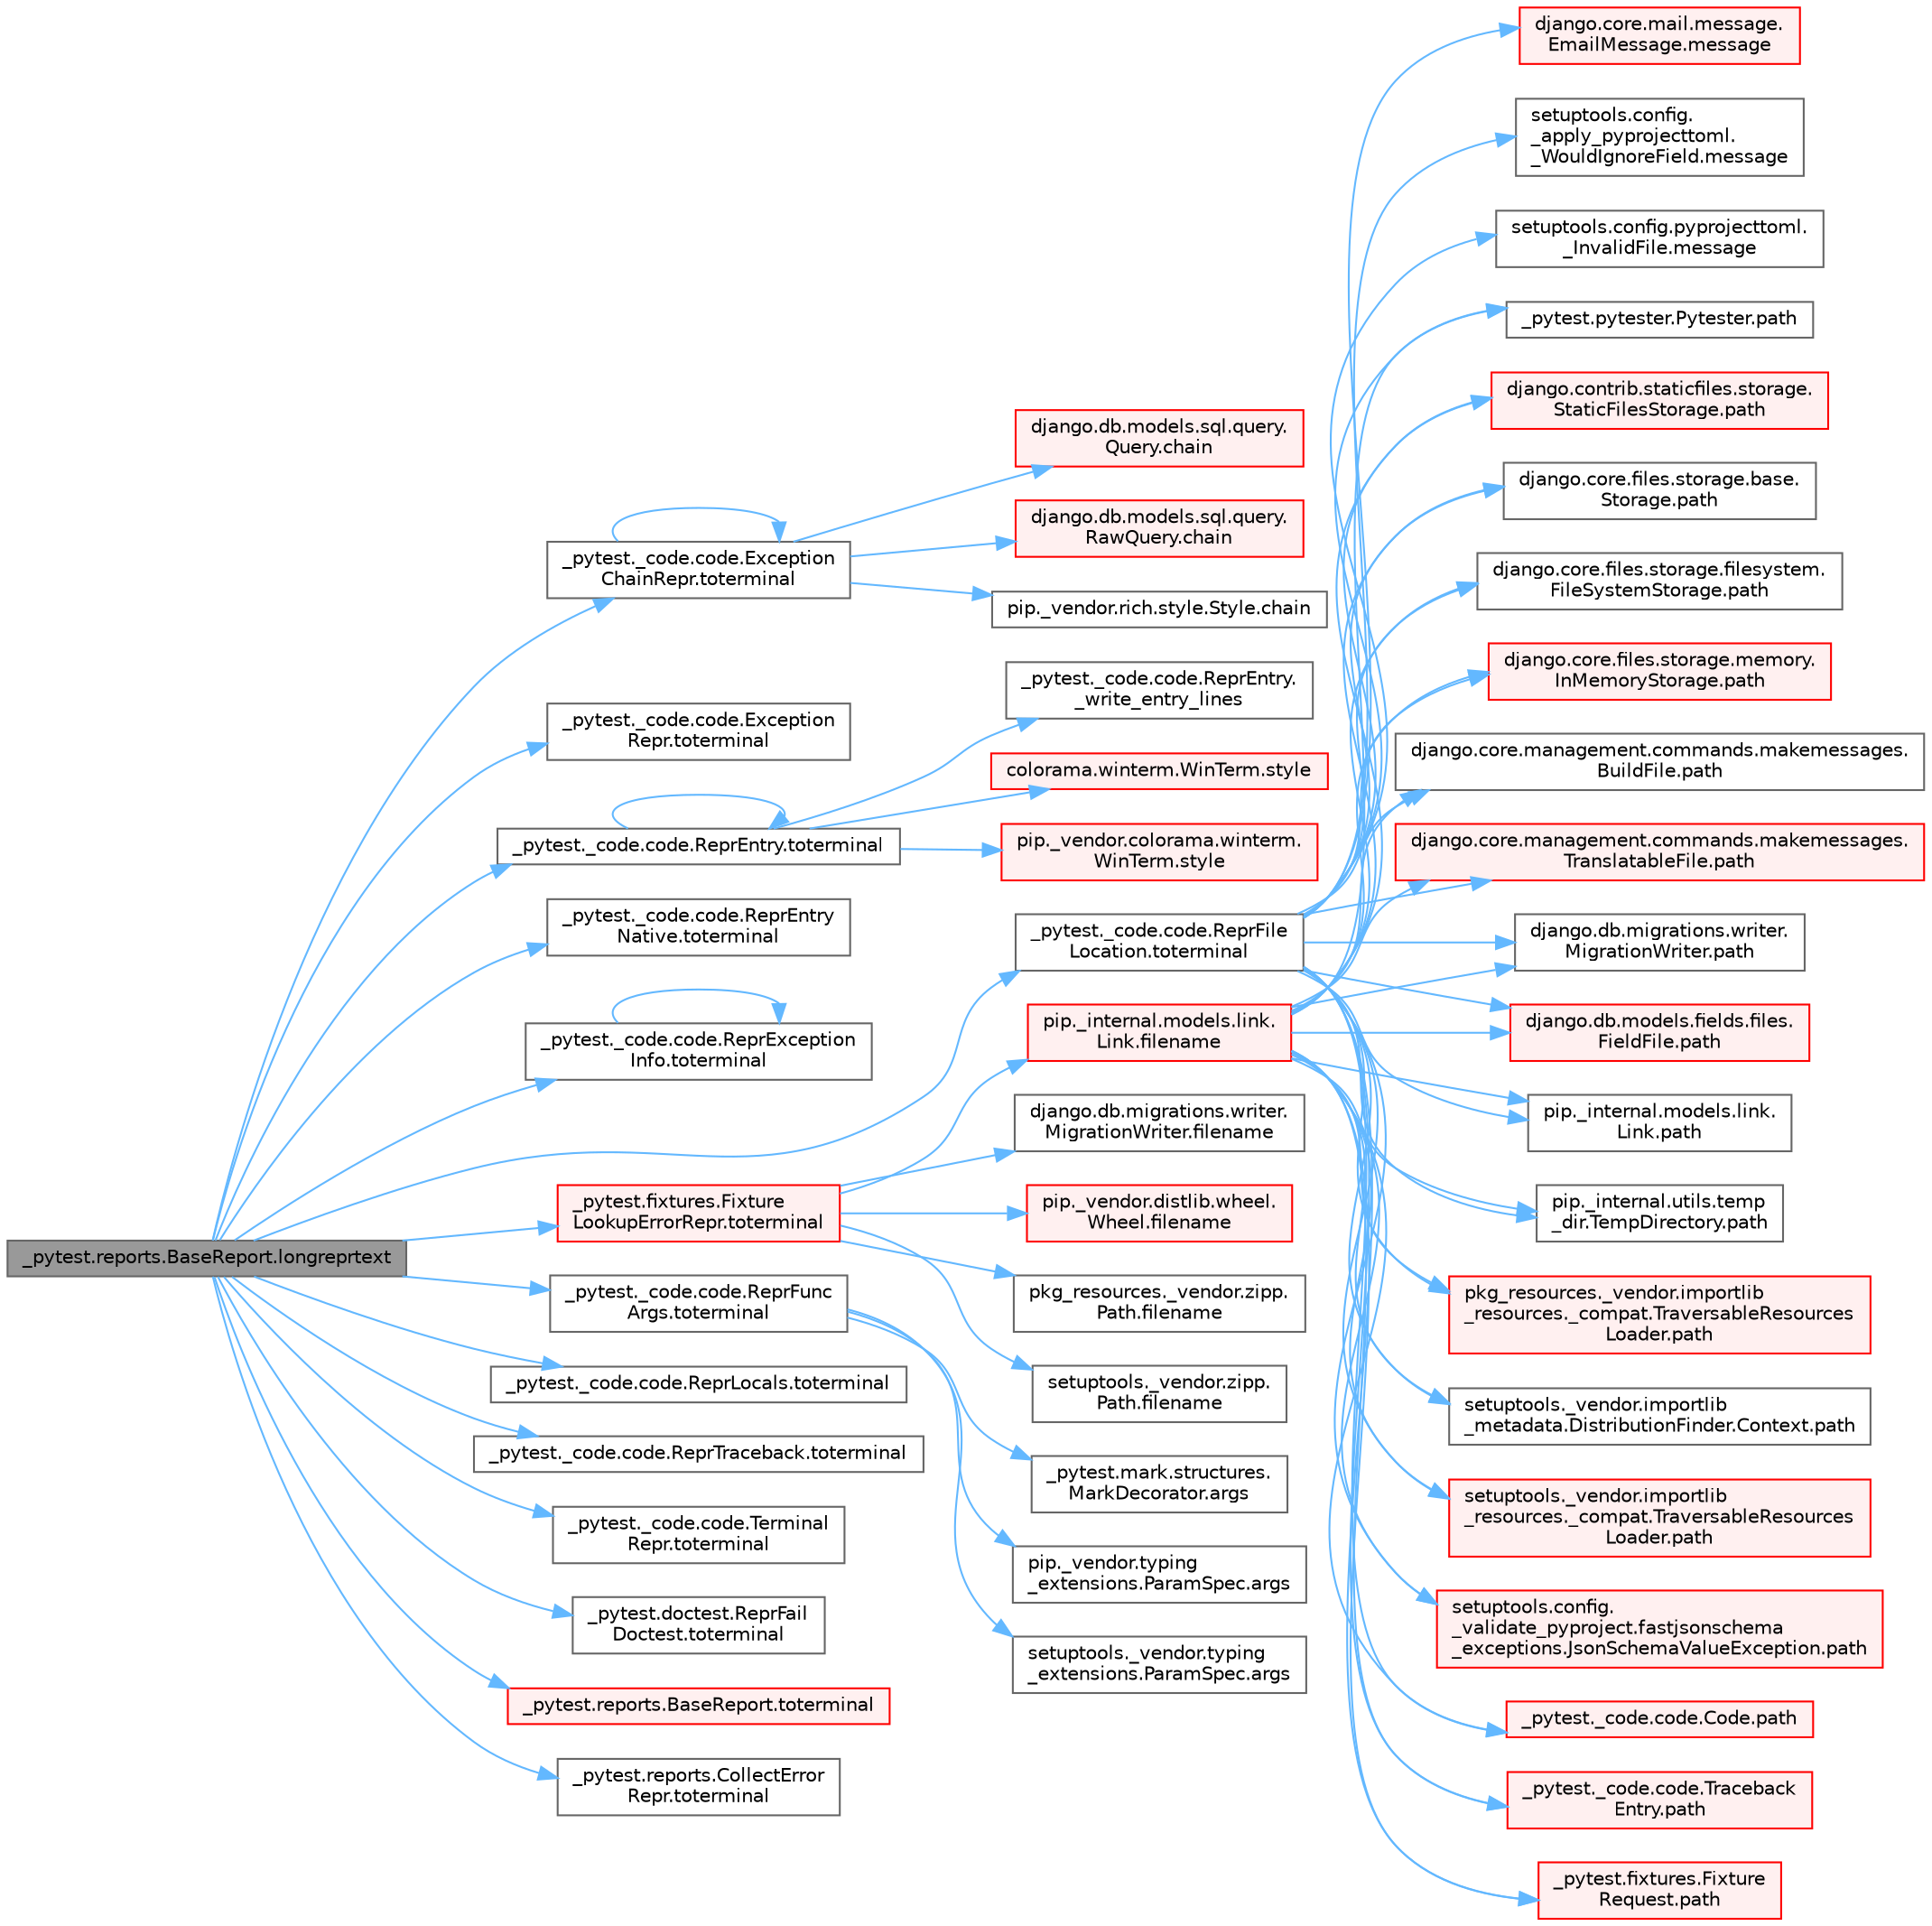 digraph "_pytest.reports.BaseReport.longreprtext"
{
 // LATEX_PDF_SIZE
  bgcolor="transparent";
  edge [fontname=Helvetica,fontsize=10,labelfontname=Helvetica,labelfontsize=10];
  node [fontname=Helvetica,fontsize=10,shape=box,height=0.2,width=0.4];
  rankdir="LR";
  Node1 [id="Node000001",label="_pytest.reports.BaseReport.longreprtext",height=0.2,width=0.4,color="gray40", fillcolor="grey60", style="filled", fontcolor="black",tooltip=" "];
  Node1 -> Node2 [id="edge1_Node000001_Node000002",color="steelblue1",style="solid",tooltip=" "];
  Node2 [id="Node000002",label="_pytest._code.code.Exception\lChainRepr.toterminal",height=0.2,width=0.4,color="grey40", fillcolor="white", style="filled",URL="$class__pytest_1_1__code_1_1code_1_1_exception_chain_repr.html#a595b08b3e37ea5f0a64f38a3d557f389",tooltip=" "];
  Node2 -> Node3 [id="edge2_Node000002_Node000003",color="steelblue1",style="solid",tooltip=" "];
  Node3 [id="Node000003",label="django.db.models.sql.query.\lQuery.chain",height=0.2,width=0.4,color="red", fillcolor="#FFF0F0", style="filled",URL="$classdjango_1_1db_1_1models_1_1sql_1_1query_1_1_query.html#aa3fe5320676d05bc24bd69dcfc785a8f",tooltip=" "];
  Node2 -> Node4528 [id="edge3_Node000002_Node004528",color="steelblue1",style="solid",tooltip=" "];
  Node4528 [id="Node004528",label="django.db.models.sql.query.\lRawQuery.chain",height=0.2,width=0.4,color="red", fillcolor="#FFF0F0", style="filled",URL="$classdjango_1_1db_1_1models_1_1sql_1_1query_1_1_raw_query.html#a7fe9f8502e3420c0378f6edce01aa68b",tooltip=" "];
  Node2 -> Node4529 [id="edge4_Node000002_Node004529",color="steelblue1",style="solid",tooltip=" "];
  Node4529 [id="Node004529",label="pip._vendor.rich.style.Style.chain",height=0.2,width=0.4,color="grey40", fillcolor="white", style="filled",URL="$classpip_1_1__vendor_1_1rich_1_1style_1_1_style.html#a4d6bea6418f743ea92eaa62443a16349",tooltip=" "];
  Node2 -> Node2 [id="edge5_Node000002_Node000002",color="steelblue1",style="solid",tooltip=" "];
  Node1 -> Node4530 [id="edge6_Node000001_Node004530",color="steelblue1",style="solid",tooltip=" "];
  Node4530 [id="Node004530",label="_pytest._code.code.Exception\lRepr.toterminal",height=0.2,width=0.4,color="grey40", fillcolor="white", style="filled",URL="$class__pytest_1_1__code_1_1code_1_1_exception_repr.html#ac1aed6e000876c9cadeaaf6a6cacc446",tooltip=" "];
  Node1 -> Node4531 [id="edge7_Node000001_Node004531",color="steelblue1",style="solid",tooltip=" "];
  Node4531 [id="Node004531",label="_pytest._code.code.ReprEntry.toterminal",height=0.2,width=0.4,color="grey40", fillcolor="white", style="filled",URL="$class__pytest_1_1__code_1_1code_1_1_repr_entry.html#ac79ee61032d07453fbb52e4de2db9997",tooltip=" "];
  Node4531 -> Node4532 [id="edge8_Node004531_Node004532",color="steelblue1",style="solid",tooltip=" "];
  Node4532 [id="Node004532",label="_pytest._code.code.ReprEntry.\l_write_entry_lines",height=0.2,width=0.4,color="grey40", fillcolor="white", style="filled",URL="$class__pytest_1_1__code_1_1code_1_1_repr_entry.html#a28e2f76e464e35d76f304926a3d03cbf",tooltip=" "];
  Node4531 -> Node286 [id="edge9_Node004531_Node000286",color="steelblue1",style="solid",tooltip=" "];
  Node286 [id="Node000286",label="colorama.winterm.WinTerm.style",height=0.2,width=0.4,color="red", fillcolor="#FFF0F0", style="filled",URL="$classcolorama_1_1winterm_1_1_win_term.html#a506343ed97737721f4046d5e741a8b2c",tooltip=" "];
  Node4531 -> Node291 [id="edge10_Node004531_Node000291",color="steelblue1",style="solid",tooltip=" "];
  Node291 [id="Node000291",label="pip._vendor.colorama.winterm.\lWinTerm.style",height=0.2,width=0.4,color="red", fillcolor="#FFF0F0", style="filled",URL="$classpip_1_1__vendor_1_1colorama_1_1winterm_1_1_win_term.html#a942dc25f8c2ec982d2ff799ec02ec593",tooltip=" "];
  Node4531 -> Node4531 [id="edge11_Node004531_Node004531",color="steelblue1",style="solid",tooltip=" "];
  Node1 -> Node4533 [id="edge12_Node000001_Node004533",color="steelblue1",style="solid",tooltip=" "];
  Node4533 [id="Node004533",label="_pytest._code.code.ReprEntry\lNative.toterminal",height=0.2,width=0.4,color="grey40", fillcolor="white", style="filled",URL="$class__pytest_1_1__code_1_1code_1_1_repr_entry_native.html#a43a202d2aac1b20d2187983b4667f42b",tooltip=" "];
  Node1 -> Node4534 [id="edge13_Node000001_Node004534",color="steelblue1",style="solid",tooltip=" "];
  Node4534 [id="Node004534",label="_pytest._code.code.ReprException\lInfo.toterminal",height=0.2,width=0.4,color="grey40", fillcolor="white", style="filled",URL="$class__pytest_1_1__code_1_1code_1_1_repr_exception_info.html#abbeda511d7e085d7f7afc70cdeae684b",tooltip=" "];
  Node4534 -> Node4534 [id="edge14_Node004534_Node004534",color="steelblue1",style="solid",tooltip=" "];
  Node1 -> Node4535 [id="edge15_Node000001_Node004535",color="steelblue1",style="solid",tooltip=" "];
  Node4535 [id="Node004535",label="_pytest._code.code.ReprFile\lLocation.toterminal",height=0.2,width=0.4,color="grey40", fillcolor="white", style="filled",URL="$class__pytest_1_1__code_1_1code_1_1_repr_file_location.html#a24c0b41aff9ce336d0e7b48d95f782ee",tooltip=" "];
  Node4535 -> Node2040 [id="edge16_Node004535_Node002040",color="steelblue1",style="solid",tooltip=" "];
  Node2040 [id="Node002040",label="django.core.mail.message.\lEmailMessage.message",height=0.2,width=0.4,color="red", fillcolor="#FFF0F0", style="filled",URL="$classdjango_1_1core_1_1mail_1_1message_1_1_email_message.html#abb0f7b60b3f05b0d374e0d91fc1aa42e",tooltip=" "];
  Node4535 -> Node2056 [id="edge17_Node004535_Node002056",color="steelblue1",style="solid",tooltip=" "];
  Node2056 [id="Node002056",label="setuptools.config.\l_apply_pyprojecttoml.\l_WouldIgnoreField.message",height=0.2,width=0.4,color="grey40", fillcolor="white", style="filled",URL="$classsetuptools_1_1config_1_1__apply__pyprojecttoml_1_1___would_ignore_field.html#a13c1153a032ef35111d6472bbb22dcca",tooltip=" "];
  Node4535 -> Node2057 [id="edge18_Node004535_Node002057",color="steelblue1",style="solid",tooltip=" "];
  Node2057 [id="Node002057",label="setuptools.config.pyprojecttoml.\l_InvalidFile.message",height=0.2,width=0.4,color="grey40", fillcolor="white", style="filled",URL="$classsetuptools_1_1config_1_1pyprojecttoml_1_1___invalid_file.html#a398e369e4a13ceb94b9688aa81173c90",tooltip=" "];
  Node4535 -> Node432 [id="edge19_Node004535_Node000432",color="steelblue1",style="solid",tooltip=" "];
  Node432 [id="Node000432",label="_pytest._code.code.Code.path",height=0.2,width=0.4,color="red", fillcolor="#FFF0F0", style="filled",URL="$class__pytest_1_1__code_1_1code_1_1_code.html#a1dae55e90750fe77c7517f806a14d864",tooltip=" "];
  Node4535 -> Node433 [id="edge20_Node004535_Node000433",color="steelblue1",style="solid",tooltip=" "];
  Node433 [id="Node000433",label="_pytest._code.code.Traceback\lEntry.path",height=0.2,width=0.4,color="red", fillcolor="#FFF0F0", style="filled",URL="$class__pytest_1_1__code_1_1code_1_1_traceback_entry.html#a5a88b9ae4623733566450a9e7d8387c0",tooltip=" "];
  Node4535 -> Node434 [id="edge21_Node004535_Node000434",color="steelblue1",style="solid",tooltip=" "];
  Node434 [id="Node000434",label="_pytest.fixtures.Fixture\lRequest.path",height=0.2,width=0.4,color="red", fillcolor="#FFF0F0", style="filled",URL="$class__pytest_1_1fixtures_1_1_fixture_request.html#a6f6db59812d121b54cd67d5e434e1451",tooltip=" "];
  Node4535 -> Node440 [id="edge22_Node004535_Node000440",color="steelblue1",style="solid",tooltip=" "];
  Node440 [id="Node000440",label="_pytest.pytester.Pytester.path",height=0.2,width=0.4,color="grey40", fillcolor="white", style="filled",URL="$class__pytest_1_1pytester_1_1_pytester.html#a403c804f74a87f5e5705774fa896cc1f",tooltip=" "];
  Node4535 -> Node441 [id="edge23_Node004535_Node000441",color="steelblue1",style="solid",tooltip=" "];
  Node441 [id="Node000441",label="django.contrib.staticfiles.storage.\lStaticFilesStorage.path",height=0.2,width=0.4,color="red", fillcolor="#FFF0F0", style="filled",URL="$classdjango_1_1contrib_1_1staticfiles_1_1storage_1_1_static_files_storage.html#a4e96cc92fbde7423d1b74f3a50fc0bf6",tooltip=" "];
  Node4535 -> Node585 [id="edge24_Node004535_Node000585",color="steelblue1",style="solid",tooltip=" "];
  Node585 [id="Node000585",label="django.core.files.storage.base.\lStorage.path",height=0.2,width=0.4,color="grey40", fillcolor="white", style="filled",URL="$classdjango_1_1core_1_1files_1_1storage_1_1base_1_1_storage.html#a9be8d49a55131dbbab2c5fd57f7e772c",tooltip=" "];
  Node4535 -> Node586 [id="edge25_Node004535_Node000586",color="steelblue1",style="solid",tooltip=" "];
  Node586 [id="Node000586",label="django.core.files.storage.filesystem.\lFileSystemStorage.path",height=0.2,width=0.4,color="grey40", fillcolor="white", style="filled",URL="$classdjango_1_1core_1_1files_1_1storage_1_1filesystem_1_1_file_system_storage.html#abf8a7e88eedec3e1b2ea965cc0858d17",tooltip=" "];
  Node4535 -> Node587 [id="edge26_Node004535_Node000587",color="steelblue1",style="solid",tooltip=" "];
  Node587 [id="Node000587",label="django.core.files.storage.memory.\lInMemoryStorage.path",height=0.2,width=0.4,color="red", fillcolor="#FFF0F0", style="filled",URL="$classdjango_1_1core_1_1files_1_1storage_1_1memory_1_1_in_memory_storage.html#a466c8e28fd11839318d2e4454b8ef89f",tooltip=" "];
  Node4535 -> Node591 [id="edge27_Node004535_Node000591",color="steelblue1",style="solid",tooltip=" "];
  Node591 [id="Node000591",label="django.core.management.commands.makemessages.\lBuildFile.path",height=0.2,width=0.4,color="grey40", fillcolor="white", style="filled",URL="$classdjango_1_1core_1_1management_1_1commands_1_1makemessages_1_1_build_file.html#ac06388718e902543bc00a7c6565105fc",tooltip=" "];
  Node4535 -> Node592 [id="edge28_Node004535_Node000592",color="steelblue1",style="solid",tooltip=" "];
  Node592 [id="Node000592",label="django.core.management.commands.makemessages.\lTranslatableFile.path",height=0.2,width=0.4,color="red", fillcolor="#FFF0F0", style="filled",URL="$classdjango_1_1core_1_1management_1_1commands_1_1makemessages_1_1_translatable_file.html#ad851d5e6b8a65f5915ccfd4a30fb8026",tooltip=" "];
  Node4535 -> Node593 [id="edge29_Node004535_Node000593",color="steelblue1",style="solid",tooltip=" "];
  Node593 [id="Node000593",label="django.db.migrations.writer.\lMigrationWriter.path",height=0.2,width=0.4,color="grey40", fillcolor="white", style="filled",URL="$classdjango_1_1db_1_1migrations_1_1writer_1_1_migration_writer.html#a45469d67e8f80996c982470d36136184",tooltip=" "];
  Node4535 -> Node594 [id="edge30_Node004535_Node000594",color="steelblue1",style="solid",tooltip=" "];
  Node594 [id="Node000594",label="django.db.models.fields.files.\lFieldFile.path",height=0.2,width=0.4,color="red", fillcolor="#FFF0F0", style="filled",URL="$classdjango_1_1db_1_1models_1_1fields_1_1files_1_1_field_file.html#ae91c4ed0643fb9bd8959d0db8eb44f80",tooltip=" "];
  Node4535 -> Node1161 [id="edge31_Node004535_Node001161",color="steelblue1",style="solid",tooltip=" "];
  Node1161 [id="Node001161",label="pip._internal.models.link.\lLink.path",height=0.2,width=0.4,color="grey40", fillcolor="white", style="filled",URL="$classpip_1_1__internal_1_1models_1_1link_1_1_link.html#a30f454216dcb615e3ed986238490f180",tooltip=" "];
  Node4535 -> Node1162 [id="edge32_Node004535_Node001162",color="steelblue1",style="solid",tooltip=" "];
  Node1162 [id="Node001162",label="pip._internal.utils.temp\l_dir.TempDirectory.path",height=0.2,width=0.4,color="grey40", fillcolor="white", style="filled",URL="$classpip_1_1__internal_1_1utils_1_1temp__dir_1_1_temp_directory.html#afe6b2d95c070c6570957de5696ff3a6e",tooltip=" "];
  Node4535 -> Node1163 [id="edge33_Node004535_Node001163",color="steelblue1",style="solid",tooltip=" "];
  Node1163 [id="Node001163",label="pkg_resources._vendor.importlib\l_resources._compat.TraversableResources\lLoader.path",height=0.2,width=0.4,color="red", fillcolor="#FFF0F0", style="filled",URL="$classpkg__resources_1_1__vendor_1_1importlib__resources_1_1__compat_1_1_traversable_resources_loader.html#acfc17872a53cbe02f6c34eda2bb162f2",tooltip=" "];
  Node4535 -> Node1165 [id="edge34_Node004535_Node001165",color="steelblue1",style="solid",tooltip=" "];
  Node1165 [id="Node001165",label="setuptools._vendor.importlib\l_metadata.DistributionFinder.Context.path",height=0.2,width=0.4,color="grey40", fillcolor="white", style="filled",URL="$classsetuptools_1_1__vendor_1_1importlib__metadata_1_1_distribution_finder_1_1_context.html#a84a429ddce40738ea5c0edb53799ee8d",tooltip=" "];
  Node4535 -> Node1166 [id="edge35_Node004535_Node001166",color="steelblue1",style="solid",tooltip=" "];
  Node1166 [id="Node001166",label="setuptools._vendor.importlib\l_resources._compat.TraversableResources\lLoader.path",height=0.2,width=0.4,color="red", fillcolor="#FFF0F0", style="filled",URL="$classsetuptools_1_1__vendor_1_1importlib__resources_1_1__compat_1_1_traversable_resources_loader.html#a9b9cf5b6723d48f7a779b6ae71d53699",tooltip=" "];
  Node4535 -> Node1167 [id="edge36_Node004535_Node001167",color="steelblue1",style="solid",tooltip=" "];
  Node1167 [id="Node001167",label="setuptools.config.\l_validate_pyproject.fastjsonschema\l_exceptions.JsonSchemaValueException.path",height=0.2,width=0.4,color="red", fillcolor="#FFF0F0", style="filled",URL="$classsetuptools_1_1config_1_1__validate__pyproject_1_1fastjsonschema__exceptions_1_1_json_schema_value_exception.html#a59179b3d1dc16c7087530bbc10bcf857",tooltip=" "];
  Node1 -> Node4536 [id="edge37_Node000001_Node004536",color="steelblue1",style="solid",tooltip=" "];
  Node4536 [id="Node004536",label="_pytest._code.code.ReprFunc\lArgs.toterminal",height=0.2,width=0.4,color="grey40", fillcolor="white", style="filled",URL="$class__pytest_1_1__code_1_1code_1_1_repr_func_args.html#aaae7cf371f090dea9355761e6a768c4d",tooltip=" "];
  Node4536 -> Node399 [id="edge38_Node004536_Node000399",color="steelblue1",style="solid",tooltip=" "];
  Node399 [id="Node000399",label="_pytest.mark.structures.\lMarkDecorator.args",height=0.2,width=0.4,color="grey40", fillcolor="white", style="filled",URL="$class__pytest_1_1mark_1_1structures_1_1_mark_decorator.html#ab4999c45eec5ddbd26d29a7b58faca6b",tooltip=" "];
  Node4536 -> Node400 [id="edge39_Node004536_Node000400",color="steelblue1",style="solid",tooltip=" "];
  Node400 [id="Node000400",label="pip._vendor.typing\l_extensions.ParamSpec.args",height=0.2,width=0.4,color="grey40", fillcolor="white", style="filled",URL="$classpip_1_1__vendor_1_1typing__extensions_1_1_param_spec.html#af9c011d670deaf40c04ee9c1ae53259f",tooltip=" "];
  Node4536 -> Node401 [id="edge40_Node004536_Node000401",color="steelblue1",style="solid",tooltip=" "];
  Node401 [id="Node000401",label="setuptools._vendor.typing\l_extensions.ParamSpec.args",height=0.2,width=0.4,color="grey40", fillcolor="white", style="filled",URL="$classsetuptools_1_1__vendor_1_1typing__extensions_1_1_param_spec.html#ad62e4977155f8ecf52e51dd5377d451c",tooltip=" "];
  Node1 -> Node4537 [id="edge41_Node000001_Node004537",color="steelblue1",style="solid",tooltip=" "];
  Node4537 [id="Node004537",label="_pytest._code.code.ReprLocals.toterminal",height=0.2,width=0.4,color="grey40", fillcolor="white", style="filled",URL="$class__pytest_1_1__code_1_1code_1_1_repr_locals.html#a6ebe2f5ef978c2455599bae05966e4ea",tooltip=" "];
  Node1 -> Node4538 [id="edge42_Node000001_Node004538",color="steelblue1",style="solid",tooltip=" "];
  Node4538 [id="Node004538",label="_pytest._code.code.ReprTraceback.toterminal",height=0.2,width=0.4,color="grey40", fillcolor="white", style="filled",URL="$class__pytest_1_1__code_1_1code_1_1_repr_traceback.html#a7e6297827f6185ed35eacc0ea00acdff",tooltip=" "];
  Node1 -> Node4539 [id="edge43_Node000001_Node004539",color="steelblue1",style="solid",tooltip=" "];
  Node4539 [id="Node004539",label="_pytest._code.code.Terminal\lRepr.toterminal",height=0.2,width=0.4,color="grey40", fillcolor="white", style="filled",URL="$class__pytest_1_1__code_1_1code_1_1_terminal_repr.html#ab7bb0992d7fc93be6f667676d4a8065a",tooltip=" "];
  Node1 -> Node4540 [id="edge44_Node000001_Node004540",color="steelblue1",style="solid",tooltip=" "];
  Node4540 [id="Node004540",label="_pytest.doctest.ReprFail\lDoctest.toterminal",height=0.2,width=0.4,color="grey40", fillcolor="white", style="filled",URL="$class__pytest_1_1doctest_1_1_repr_fail_doctest.html#abe9f00f38ed34ae9247003f0d04ed463",tooltip=" "];
  Node1 -> Node4541 [id="edge45_Node000001_Node004541",color="steelblue1",style="solid",tooltip=" "];
  Node4541 [id="Node004541",label="_pytest.fixtures.Fixture\lLookupErrorRepr.toterminal",height=0.2,width=0.4,color="red", fillcolor="#FFF0F0", style="filled",URL="$class__pytest_1_1fixtures_1_1_fixture_lookup_error_repr.html#a5efab5f6049a3b6c30850794a14c7923",tooltip=" "];
  Node4541 -> Node581 [id="edge46_Node004541_Node000581",color="steelblue1",style="solid",tooltip=" "];
  Node581 [id="Node000581",label="django.db.migrations.writer.\lMigrationWriter.filename",height=0.2,width=0.4,color="grey40", fillcolor="white", style="filled",URL="$classdjango_1_1db_1_1migrations_1_1writer_1_1_migration_writer.html#ae24480c1739a3664d744483f682558f6",tooltip=" "];
  Node4541 -> Node582 [id="edge47_Node004541_Node000582",color="steelblue1",style="solid",tooltip=" "];
  Node582 [id="Node000582",label="pip._internal.models.link.\lLink.filename",height=0.2,width=0.4,color="red", fillcolor="#FFF0F0", style="filled",URL="$classpip_1_1__internal_1_1models_1_1link_1_1_link.html#a5fb02f5a5a42909c89a18745b74cf998",tooltip=" "];
  Node582 -> Node432 [id="edge48_Node000582_Node000432",color="steelblue1",style="solid",tooltip=" "];
  Node582 -> Node433 [id="edge49_Node000582_Node000433",color="steelblue1",style="solid",tooltip=" "];
  Node582 -> Node434 [id="edge50_Node000582_Node000434",color="steelblue1",style="solid",tooltip=" "];
  Node582 -> Node440 [id="edge51_Node000582_Node000440",color="steelblue1",style="solid",tooltip=" "];
  Node582 -> Node441 [id="edge52_Node000582_Node000441",color="steelblue1",style="solid",tooltip=" "];
  Node582 -> Node585 [id="edge53_Node000582_Node000585",color="steelblue1",style="solid",tooltip=" "];
  Node582 -> Node586 [id="edge54_Node000582_Node000586",color="steelblue1",style="solid",tooltip=" "];
  Node582 -> Node587 [id="edge55_Node000582_Node000587",color="steelblue1",style="solid",tooltip=" "];
  Node582 -> Node591 [id="edge56_Node000582_Node000591",color="steelblue1",style="solid",tooltip=" "];
  Node582 -> Node592 [id="edge57_Node000582_Node000592",color="steelblue1",style="solid",tooltip=" "];
  Node582 -> Node593 [id="edge58_Node000582_Node000593",color="steelblue1",style="solid",tooltip=" "];
  Node582 -> Node594 [id="edge59_Node000582_Node000594",color="steelblue1",style="solid",tooltip=" "];
  Node582 -> Node1161 [id="edge60_Node000582_Node001161",color="steelblue1",style="solid",tooltip=" "];
  Node582 -> Node1162 [id="edge61_Node000582_Node001162",color="steelblue1",style="solid",tooltip=" "];
  Node582 -> Node1163 [id="edge62_Node000582_Node001163",color="steelblue1",style="solid",tooltip=" "];
  Node582 -> Node1165 [id="edge63_Node000582_Node001165",color="steelblue1",style="solid",tooltip=" "];
  Node582 -> Node1166 [id="edge64_Node000582_Node001166",color="steelblue1",style="solid",tooltip=" "];
  Node582 -> Node1167 [id="edge65_Node000582_Node001167",color="steelblue1",style="solid",tooltip=" "];
  Node4541 -> Node1004 [id="edge66_Node004541_Node001004",color="steelblue1",style="solid",tooltip=" "];
  Node1004 [id="Node001004",label="pip._vendor.distlib.wheel.\lWheel.filename",height=0.2,width=0.4,color="red", fillcolor="#FFF0F0", style="filled",URL="$classpip_1_1__vendor_1_1distlib_1_1wheel_1_1_wheel.html#a396687a6caff7584126f2dec111900fd",tooltip=" "];
  Node4541 -> Node1010 [id="edge67_Node004541_Node001010",color="steelblue1",style="solid",tooltip=" "];
  Node1010 [id="Node001010",label="pkg_resources._vendor.zipp.\lPath.filename",height=0.2,width=0.4,color="grey40", fillcolor="white", style="filled",URL="$classpkg__resources_1_1__vendor_1_1zipp_1_1_path.html#a364eea0ac8419e712d546d032dd6cd86",tooltip=" "];
  Node4541 -> Node1011 [id="edge68_Node004541_Node001011",color="steelblue1",style="solid",tooltip=" "];
  Node1011 [id="Node001011",label="setuptools._vendor.zipp.\lPath.filename",height=0.2,width=0.4,color="grey40", fillcolor="white", style="filled",URL="$classsetuptools_1_1__vendor_1_1zipp_1_1_path.html#a79fd7191e6fedef64bfc8367ffb48472",tooltip=" "];
  Node1 -> Node4543 [id="edge69_Node000001_Node004543",color="steelblue1",style="solid",tooltip=" "];
  Node4543 [id="Node004543",label="_pytest.reports.BaseReport.toterminal",height=0.2,width=0.4,color="red", fillcolor="#FFF0F0", style="filled",URL="$class__pytest_1_1reports_1_1_base_report.html#abaf8662ade1b66885f20565d1f827730",tooltip=" "];
  Node1 -> Node4545 [id="edge70_Node000001_Node004545",color="steelblue1",style="solid",tooltip=" "];
  Node4545 [id="Node004545",label="_pytest.reports.CollectError\lRepr.toterminal",height=0.2,width=0.4,color="grey40", fillcolor="white", style="filled",URL="$class__pytest_1_1reports_1_1_collect_error_repr.html#abd2125ec61c784c99dbfbd549f870bc6",tooltip=" "];
}
